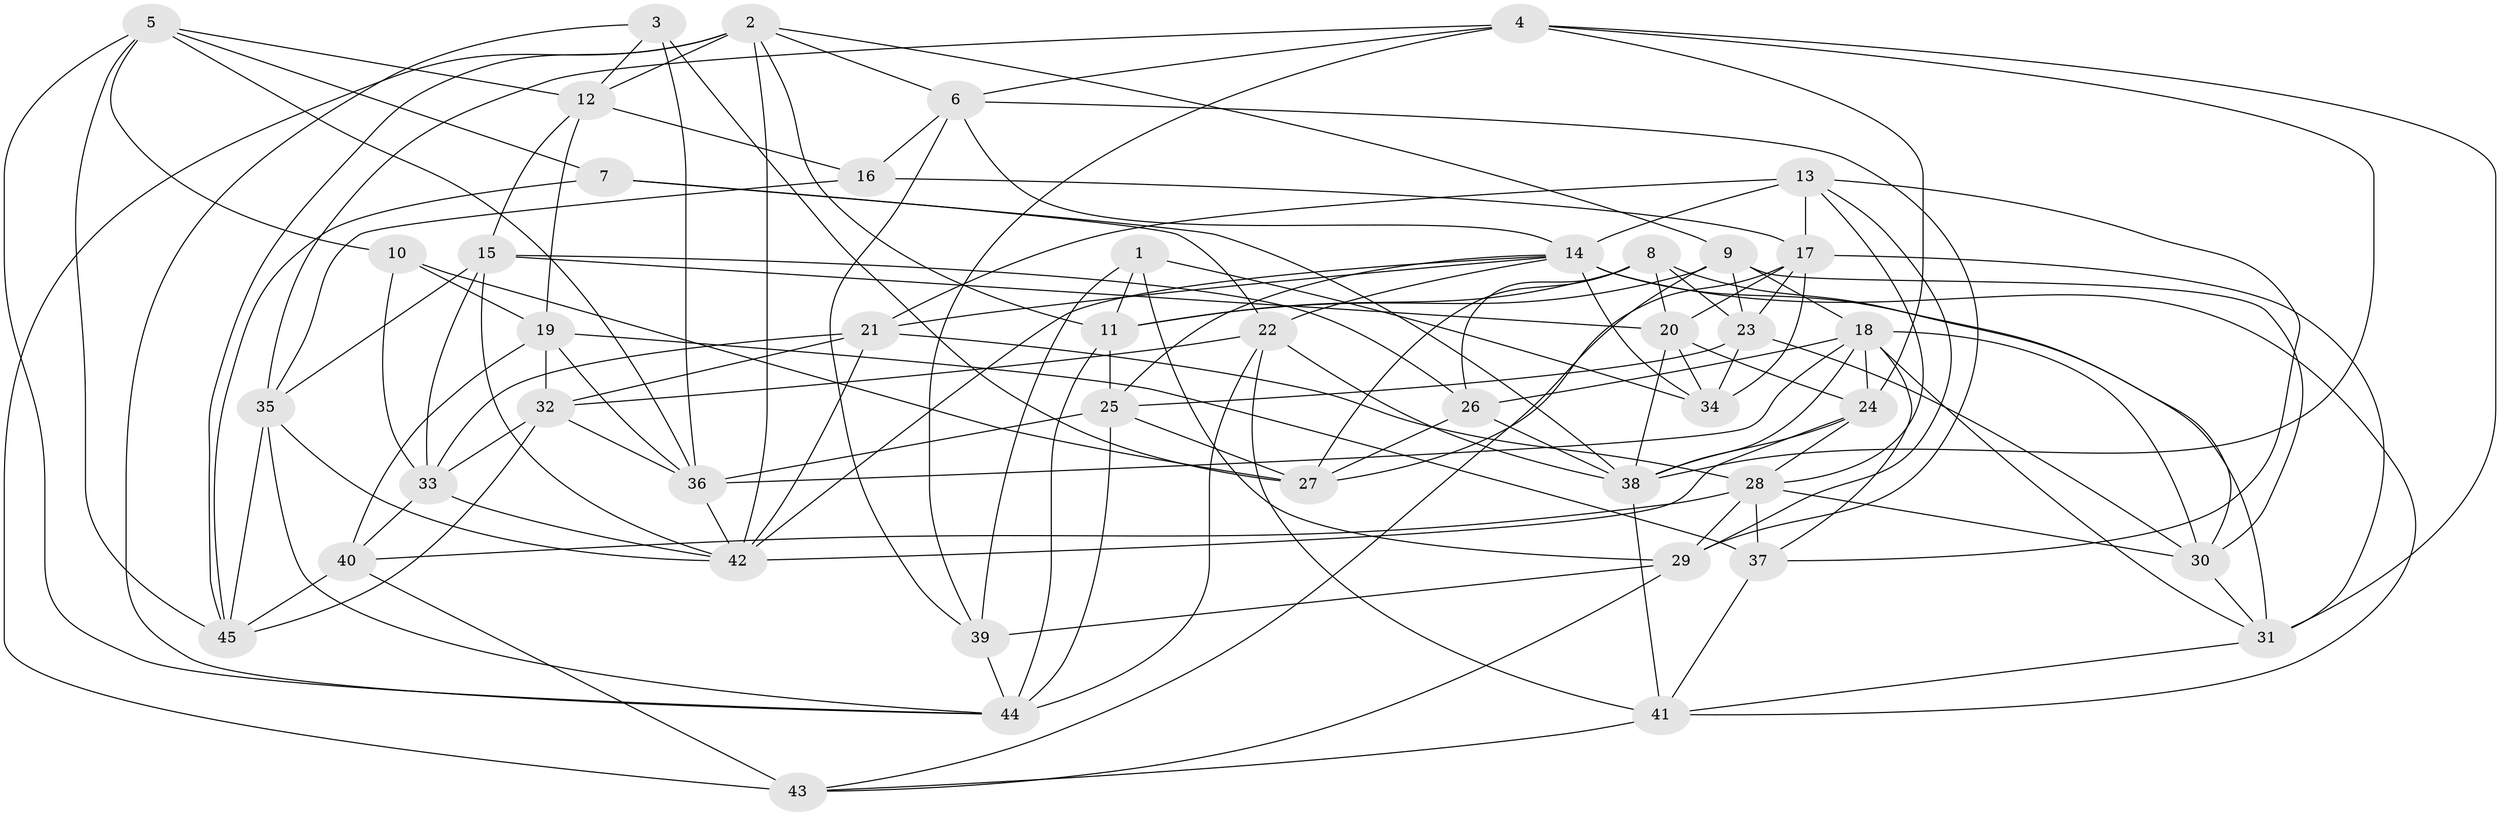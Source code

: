 // original degree distribution, {4: 1.0}
// Generated by graph-tools (version 1.1) at 2025/38/03/04/25 23:38:18]
// undirected, 45 vertices, 134 edges
graph export_dot {
  node [color=gray90,style=filled];
  1;
  2;
  3;
  4;
  5;
  6;
  7;
  8;
  9;
  10;
  11;
  12;
  13;
  14;
  15;
  16;
  17;
  18;
  19;
  20;
  21;
  22;
  23;
  24;
  25;
  26;
  27;
  28;
  29;
  30;
  31;
  32;
  33;
  34;
  35;
  36;
  37;
  38;
  39;
  40;
  41;
  42;
  43;
  44;
  45;
  1 -- 11 [weight=1.0];
  1 -- 29 [weight=1.0];
  1 -- 34 [weight=1.0];
  1 -- 39 [weight=1.0];
  2 -- 6 [weight=1.0];
  2 -- 9 [weight=1.0];
  2 -- 11 [weight=1.0];
  2 -- 12 [weight=2.0];
  2 -- 42 [weight=1.0];
  2 -- 43 [weight=1.0];
  2 -- 45 [weight=1.0];
  3 -- 12 [weight=1.0];
  3 -- 27 [weight=1.0];
  3 -- 36 [weight=1.0];
  3 -- 44 [weight=1.0];
  4 -- 6 [weight=1.0];
  4 -- 24 [weight=1.0];
  4 -- 31 [weight=1.0];
  4 -- 35 [weight=1.0];
  4 -- 38 [weight=1.0];
  4 -- 39 [weight=1.0];
  5 -- 7 [weight=3.0];
  5 -- 10 [weight=1.0];
  5 -- 12 [weight=1.0];
  5 -- 36 [weight=1.0];
  5 -- 44 [weight=1.0];
  5 -- 45 [weight=1.0];
  6 -- 14 [weight=1.0];
  6 -- 16 [weight=1.0];
  6 -- 29 [weight=1.0];
  6 -- 39 [weight=1.0];
  7 -- 22 [weight=1.0];
  7 -- 38 [weight=1.0];
  7 -- 45 [weight=1.0];
  8 -- 11 [weight=1.0];
  8 -- 20 [weight=1.0];
  8 -- 23 [weight=1.0];
  8 -- 26 [weight=1.0];
  8 -- 27 [weight=1.0];
  8 -- 30 [weight=1.0];
  9 -- 11 [weight=1.0];
  9 -- 18 [weight=1.0];
  9 -- 23 [weight=1.0];
  9 -- 30 [weight=1.0];
  9 -- 43 [weight=1.0];
  10 -- 19 [weight=1.0];
  10 -- 27 [weight=1.0];
  10 -- 33 [weight=1.0];
  11 -- 25 [weight=1.0];
  11 -- 44 [weight=1.0];
  12 -- 15 [weight=1.0];
  12 -- 16 [weight=1.0];
  12 -- 19 [weight=2.0];
  13 -- 14 [weight=1.0];
  13 -- 17 [weight=3.0];
  13 -- 21 [weight=1.0];
  13 -- 28 [weight=1.0];
  13 -- 29 [weight=1.0];
  13 -- 37 [weight=1.0];
  14 -- 21 [weight=1.0];
  14 -- 22 [weight=1.0];
  14 -- 25 [weight=1.0];
  14 -- 31 [weight=1.0];
  14 -- 34 [weight=2.0];
  14 -- 41 [weight=1.0];
  14 -- 42 [weight=1.0];
  15 -- 20 [weight=1.0];
  15 -- 26 [weight=1.0];
  15 -- 33 [weight=1.0];
  15 -- 35 [weight=1.0];
  15 -- 42 [weight=1.0];
  16 -- 17 [weight=1.0];
  16 -- 35 [weight=1.0];
  17 -- 20 [weight=1.0];
  17 -- 23 [weight=1.0];
  17 -- 27 [weight=2.0];
  17 -- 31 [weight=1.0];
  17 -- 34 [weight=1.0];
  18 -- 24 [weight=1.0];
  18 -- 26 [weight=1.0];
  18 -- 30 [weight=1.0];
  18 -- 31 [weight=1.0];
  18 -- 36 [weight=1.0];
  18 -- 37 [weight=1.0];
  18 -- 38 [weight=1.0];
  19 -- 32 [weight=1.0];
  19 -- 36 [weight=1.0];
  19 -- 37 [weight=2.0];
  19 -- 40 [weight=1.0];
  20 -- 24 [weight=1.0];
  20 -- 34 [weight=1.0];
  20 -- 38 [weight=1.0];
  21 -- 28 [weight=1.0];
  21 -- 32 [weight=1.0];
  21 -- 33 [weight=1.0];
  21 -- 42 [weight=1.0];
  22 -- 32 [weight=1.0];
  22 -- 38 [weight=1.0];
  22 -- 41 [weight=1.0];
  22 -- 44 [weight=1.0];
  23 -- 25 [weight=1.0];
  23 -- 30 [weight=1.0];
  23 -- 34 [weight=1.0];
  24 -- 28 [weight=1.0];
  24 -- 38 [weight=1.0];
  24 -- 42 [weight=1.0];
  25 -- 27 [weight=1.0];
  25 -- 36 [weight=2.0];
  25 -- 44 [weight=2.0];
  26 -- 27 [weight=2.0];
  26 -- 38 [weight=1.0];
  28 -- 29 [weight=2.0];
  28 -- 30 [weight=1.0];
  28 -- 37 [weight=1.0];
  28 -- 40 [weight=1.0];
  29 -- 39 [weight=2.0];
  29 -- 43 [weight=1.0];
  30 -- 31 [weight=1.0];
  31 -- 41 [weight=1.0];
  32 -- 33 [weight=1.0];
  32 -- 36 [weight=1.0];
  32 -- 45 [weight=1.0];
  33 -- 40 [weight=1.0];
  33 -- 42 [weight=1.0];
  35 -- 42 [weight=1.0];
  35 -- 44 [weight=1.0];
  35 -- 45 [weight=1.0];
  36 -- 42 [weight=1.0];
  37 -- 41 [weight=1.0];
  38 -- 41 [weight=1.0];
  39 -- 44 [weight=1.0];
  40 -- 43 [weight=2.0];
  40 -- 45 [weight=1.0];
  41 -- 43 [weight=1.0];
}

